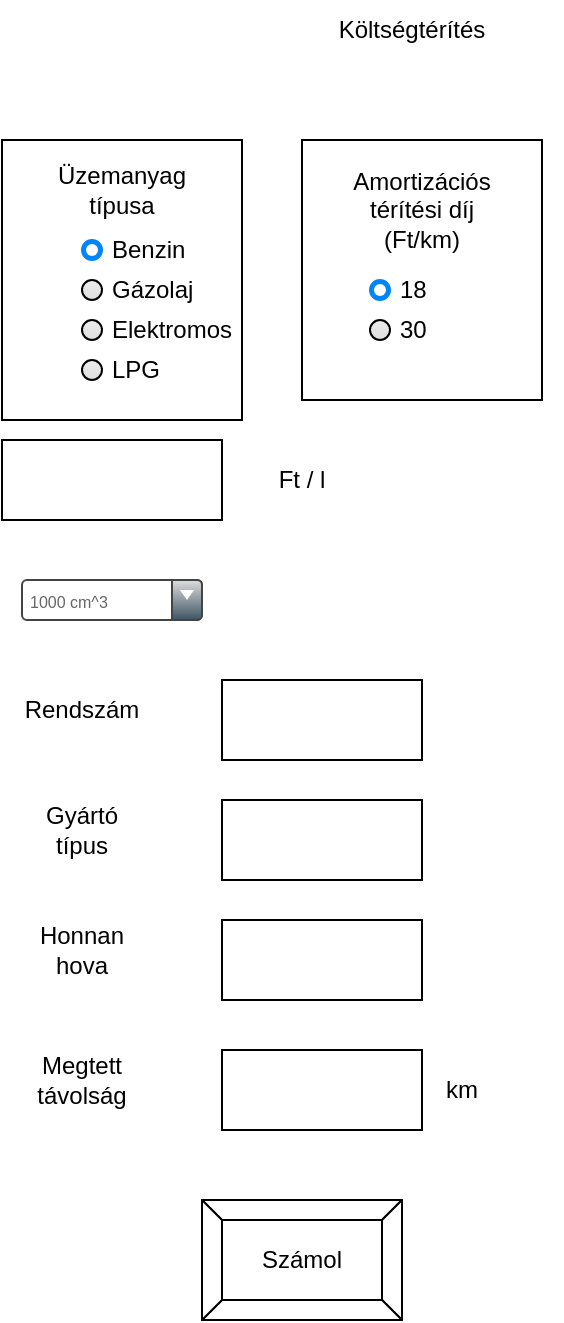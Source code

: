 <mxfile version="24.7.17">
  <diagram name="1 oldal" id="4B9VmVw11KldievSYFL6">
    <mxGraphModel dx="588" dy="598" grid="1" gridSize="10" guides="1" tooltips="1" connect="1" arrows="1" fold="1" page="1" pageScale="1" pageWidth="827" pageHeight="1169" math="0" shadow="0">
      <root>
        <mxCell id="0" />
        <mxCell id="1" parent="0" />
        <mxCell id="J-Jhd0HCvcgX_uKjpFnL-58" value="" style="rounded=0;whiteSpace=wrap;html=1;" vertex="1" parent="1">
          <mxGeometry x="160" y="130" width="120" height="140" as="geometry" />
        </mxCell>
        <mxCell id="J-Jhd0HCvcgX_uKjpFnL-57" value="" style="rounded=0;whiteSpace=wrap;html=1;" vertex="1" parent="1">
          <mxGeometry x="310" y="130" width="120" height="130" as="geometry" />
        </mxCell>
        <mxCell id="J-Jhd0HCvcgX_uKjpFnL-28" value="Benzin" style="html=1;shadow=0;dashed=0;shape=mxgraph.bootstrap.radioButton2;labelPosition=right;verticalLabelPosition=middle;align=left;verticalAlign=middle;gradientColor=#DEDEDE;fillColor=#EDEDED;checked=1;spacing=5;checkedFill=#0085FC;checkedStroke=#ffffff;sketch=0;fontColor=default;" vertex="1" parent="1">
          <mxGeometry x="200" y="180" width="10" height="10" as="geometry" />
        </mxCell>
        <mxCell id="J-Jhd0HCvcgX_uKjpFnL-29" value="Gázolaj" style="html=1;shadow=0;dashed=0;shape=mxgraph.bootstrap.radioButton2;labelPosition=right;verticalLabelPosition=middle;align=left;verticalAlign=middle;gradientColor=#DEDEDE;fillColor=#EDEDED;checked=0;spacing=5;checkedFill=#0085FC;checkedStroke=#ffffff;sketch=0;fontColor=default;" vertex="1" parent="1">
          <mxGeometry x="200" y="200" width="10" height="10" as="geometry" />
        </mxCell>
        <mxCell id="J-Jhd0HCvcgX_uKjpFnL-30" value="Elektromos" style="html=1;shadow=0;dashed=0;shape=mxgraph.bootstrap.radioButton2;labelPosition=right;verticalLabelPosition=middle;align=left;verticalAlign=middle;gradientColor=#DEDEDE;fillColor=#EDEDED;checked=0;spacing=5;fontColor=default;checkedFill=#0085FC;checkedStroke=#ffffff;sketch=0;" vertex="1" parent="1">
          <mxGeometry x="200" y="220" width="10" height="10" as="geometry" />
        </mxCell>
        <mxCell id="J-Jhd0HCvcgX_uKjpFnL-31" value="LPG" style="html=1;shadow=0;dashed=0;shape=mxgraph.bootstrap.radioButton2;labelPosition=right;verticalLabelPosition=middle;align=left;verticalAlign=middle;gradientColor=#DEDEDE;fillColor=#EDEDED;checked=0;spacing=5;fontColor=default;checkedFill=#0085FC;checkedStroke=#ffffff;sketch=0;" vertex="1" parent="1">
          <mxGeometry x="200" y="240" width="10" height="10" as="geometry" />
        </mxCell>
        <mxCell id="J-Jhd0HCvcgX_uKjpFnL-33" value="Költségtérítés" style="text;html=1;align=center;verticalAlign=middle;whiteSpace=wrap;rounded=0;" vertex="1" parent="1">
          <mxGeometry x="290" y="60" width="150" height="30" as="geometry" />
        </mxCell>
        <mxCell id="J-Jhd0HCvcgX_uKjpFnL-35" value="" style="rounded=0;whiteSpace=wrap;html=1;" vertex="1" parent="1">
          <mxGeometry x="160" y="280" width="110" height="40" as="geometry" />
        </mxCell>
        <mxCell id="J-Jhd0HCvcgX_uKjpFnL-36" value="Ft / l" style="text;html=1;align=center;verticalAlign=middle;whiteSpace=wrap;rounded=0;" vertex="1" parent="1">
          <mxGeometry x="280" y="285" width="60" height="30" as="geometry" />
        </mxCell>
        <mxCell id="J-Jhd0HCvcgX_uKjpFnL-37" value="1000 cm^3" style="strokeWidth=1;html=1;shadow=0;dashed=0;shape=mxgraph.ios.iComboBox;spacingTop=2;spacingLeft=2;align=left;strokeColor=#444444;fontColor=#666666;buttonText=;fontSize=8;fillColor=#dddddd;fillColor2=#3D5565;sketch=0;whiteSpace=wrap;" vertex="1" parent="1">
          <mxGeometry x="170" y="350" width="90" height="20" as="geometry" />
        </mxCell>
        <mxCell id="J-Jhd0HCvcgX_uKjpFnL-38" value="" style="rounded=0;whiteSpace=wrap;html=1;" vertex="1" parent="1">
          <mxGeometry x="270" y="400" width="100" height="40" as="geometry" />
        </mxCell>
        <mxCell id="J-Jhd0HCvcgX_uKjpFnL-39" value="Rendszám" style="text;html=1;align=center;verticalAlign=middle;whiteSpace=wrap;rounded=0;" vertex="1" parent="1">
          <mxGeometry x="170" y="400" width="60" height="30" as="geometry" />
        </mxCell>
        <mxCell id="J-Jhd0HCvcgX_uKjpFnL-40" value="" style="rounded=0;whiteSpace=wrap;html=1;" vertex="1" parent="1">
          <mxGeometry x="270" y="460" width="100" height="40" as="geometry" />
        </mxCell>
        <mxCell id="J-Jhd0HCvcgX_uKjpFnL-41" value="Gyártó típus" style="text;html=1;align=center;verticalAlign=middle;whiteSpace=wrap;rounded=0;" vertex="1" parent="1">
          <mxGeometry x="170" y="460" width="60" height="30" as="geometry" />
        </mxCell>
        <mxCell id="J-Jhd0HCvcgX_uKjpFnL-42" value="" style="rounded=0;whiteSpace=wrap;html=1;" vertex="1" parent="1">
          <mxGeometry x="270" y="520" width="100" height="40" as="geometry" />
        </mxCell>
        <mxCell id="J-Jhd0HCvcgX_uKjpFnL-43" value="Honnan hova" style="text;html=1;align=center;verticalAlign=middle;whiteSpace=wrap;rounded=0;" vertex="1" parent="1">
          <mxGeometry x="170" y="520" width="60" height="30" as="geometry" />
        </mxCell>
        <mxCell id="J-Jhd0HCvcgX_uKjpFnL-44" value="" style="rounded=0;whiteSpace=wrap;html=1;" vertex="1" parent="1">
          <mxGeometry x="270" y="585" width="100" height="40" as="geometry" />
        </mxCell>
        <mxCell id="J-Jhd0HCvcgX_uKjpFnL-45" value="Megtett távolság" style="text;html=1;align=center;verticalAlign=middle;whiteSpace=wrap;rounded=0;" vertex="1" parent="1">
          <mxGeometry x="170" y="585" width="60" height="30" as="geometry" />
        </mxCell>
        <mxCell id="J-Jhd0HCvcgX_uKjpFnL-46" value="km" style="text;html=1;align=center;verticalAlign=middle;whiteSpace=wrap;rounded=0;" vertex="1" parent="1">
          <mxGeometry x="360" y="590" width="60" height="30" as="geometry" />
        </mxCell>
        <mxCell id="J-Jhd0HCvcgX_uKjpFnL-51" value="18" style="html=1;shadow=0;dashed=0;shape=mxgraph.bootstrap.radioButton2;labelPosition=right;verticalLabelPosition=middle;align=left;verticalAlign=middle;gradientColor=#DEDEDE;fillColor=#EDEDED;checked=1;spacing=5;checkedFill=#0085FC;checkedStroke=#ffffff;sketch=0;fontColor=default;" vertex="1" parent="1">
          <mxGeometry x="344" y="200" width="10" height="10" as="geometry" />
        </mxCell>
        <mxCell id="J-Jhd0HCvcgX_uKjpFnL-52" value="30" style="html=1;shadow=0;dashed=0;shape=mxgraph.bootstrap.radioButton2;labelPosition=right;verticalLabelPosition=middle;align=left;verticalAlign=middle;gradientColor=#DEDEDE;fillColor=#EDEDED;checked=0;spacing=5;checkedFill=#0085FC;checkedStroke=#ffffff;sketch=0;fontColor=default;" vertex="1" parent="1">
          <mxGeometry x="344" y="220" width="10" height="10" as="geometry" />
        </mxCell>
        <mxCell id="J-Jhd0HCvcgX_uKjpFnL-55" value="Amortizációs térítési díj (Ft/km)" style="text;html=1;align=center;verticalAlign=middle;whiteSpace=wrap;rounded=0;" vertex="1" parent="1">
          <mxGeometry x="340" y="150" width="60" height="30" as="geometry" />
        </mxCell>
        <mxCell id="J-Jhd0HCvcgX_uKjpFnL-59" value="Üzemanyag típusa" style="text;html=1;align=center;verticalAlign=middle;whiteSpace=wrap;rounded=0;" vertex="1" parent="1">
          <mxGeometry x="190" y="140" width="60" height="30" as="geometry" />
        </mxCell>
        <mxCell id="J-Jhd0HCvcgX_uKjpFnL-61" value="Számol" style="labelPosition=center;verticalLabelPosition=middle;align=center;html=1;shape=mxgraph.basic.button;dx=10;whiteSpace=wrap;" vertex="1" parent="1">
          <mxGeometry x="260" y="660" width="100" height="60" as="geometry" />
        </mxCell>
      </root>
    </mxGraphModel>
  </diagram>
</mxfile>
